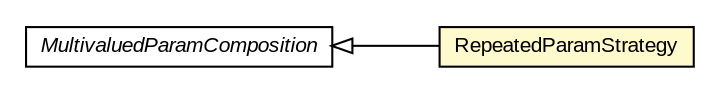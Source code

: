 #!/usr/local/bin/dot
#
# Class diagram 
# Generated by UMLGraph version R5_6-24-gf6e263 (http://www.umlgraph.org/)
#

digraph G {
	edge [fontname="arial",fontsize=10,labelfontname="arial",labelfontsize=10];
	node [fontname="arial",fontsize=10,shape=plaintext];
	nodesep=0.25;
	ranksep=0.5;
	rankdir=LR;
	// io.reinert.requestor.uri.MultivaluedParamComposition
	c8629 [label=<<table title="io.reinert.requestor.uri.MultivaluedParamComposition" border="0" cellborder="1" cellspacing="0" cellpadding="2" port="p" href="./MultivaluedParamComposition.html">
		<tr><td><table border="0" cellspacing="0" cellpadding="1">
<tr><td align="center" balign="center"><font face="arial italic"> MultivaluedParamComposition </font></td></tr>
		</table></td></tr>
		</table>>, URL="./MultivaluedParamComposition.html", fontname="arial", fontcolor="black", fontsize=10.0];
	// io.reinert.requestor.uri.MultivaluedParamComposition.RepeatedParamStrategy
	c8630 [label=<<table title="io.reinert.requestor.uri.MultivaluedParamComposition.RepeatedParamStrategy" border="0" cellborder="1" cellspacing="0" cellpadding="2" port="p" bgcolor="lemonChiffon" href="./MultivaluedParamComposition.RepeatedParamStrategy.html">
		<tr><td><table border="0" cellspacing="0" cellpadding="1">
<tr><td align="center" balign="center"> RepeatedParamStrategy </td></tr>
		</table></td></tr>
		</table>>, URL="./MultivaluedParamComposition.RepeatedParamStrategy.html", fontname="arial", fontcolor="black", fontsize=10.0];
	//io.reinert.requestor.uri.MultivaluedParamComposition.RepeatedParamStrategy extends io.reinert.requestor.uri.MultivaluedParamComposition
	c8629:p -> c8630:p [dir=back,arrowtail=empty];
}

